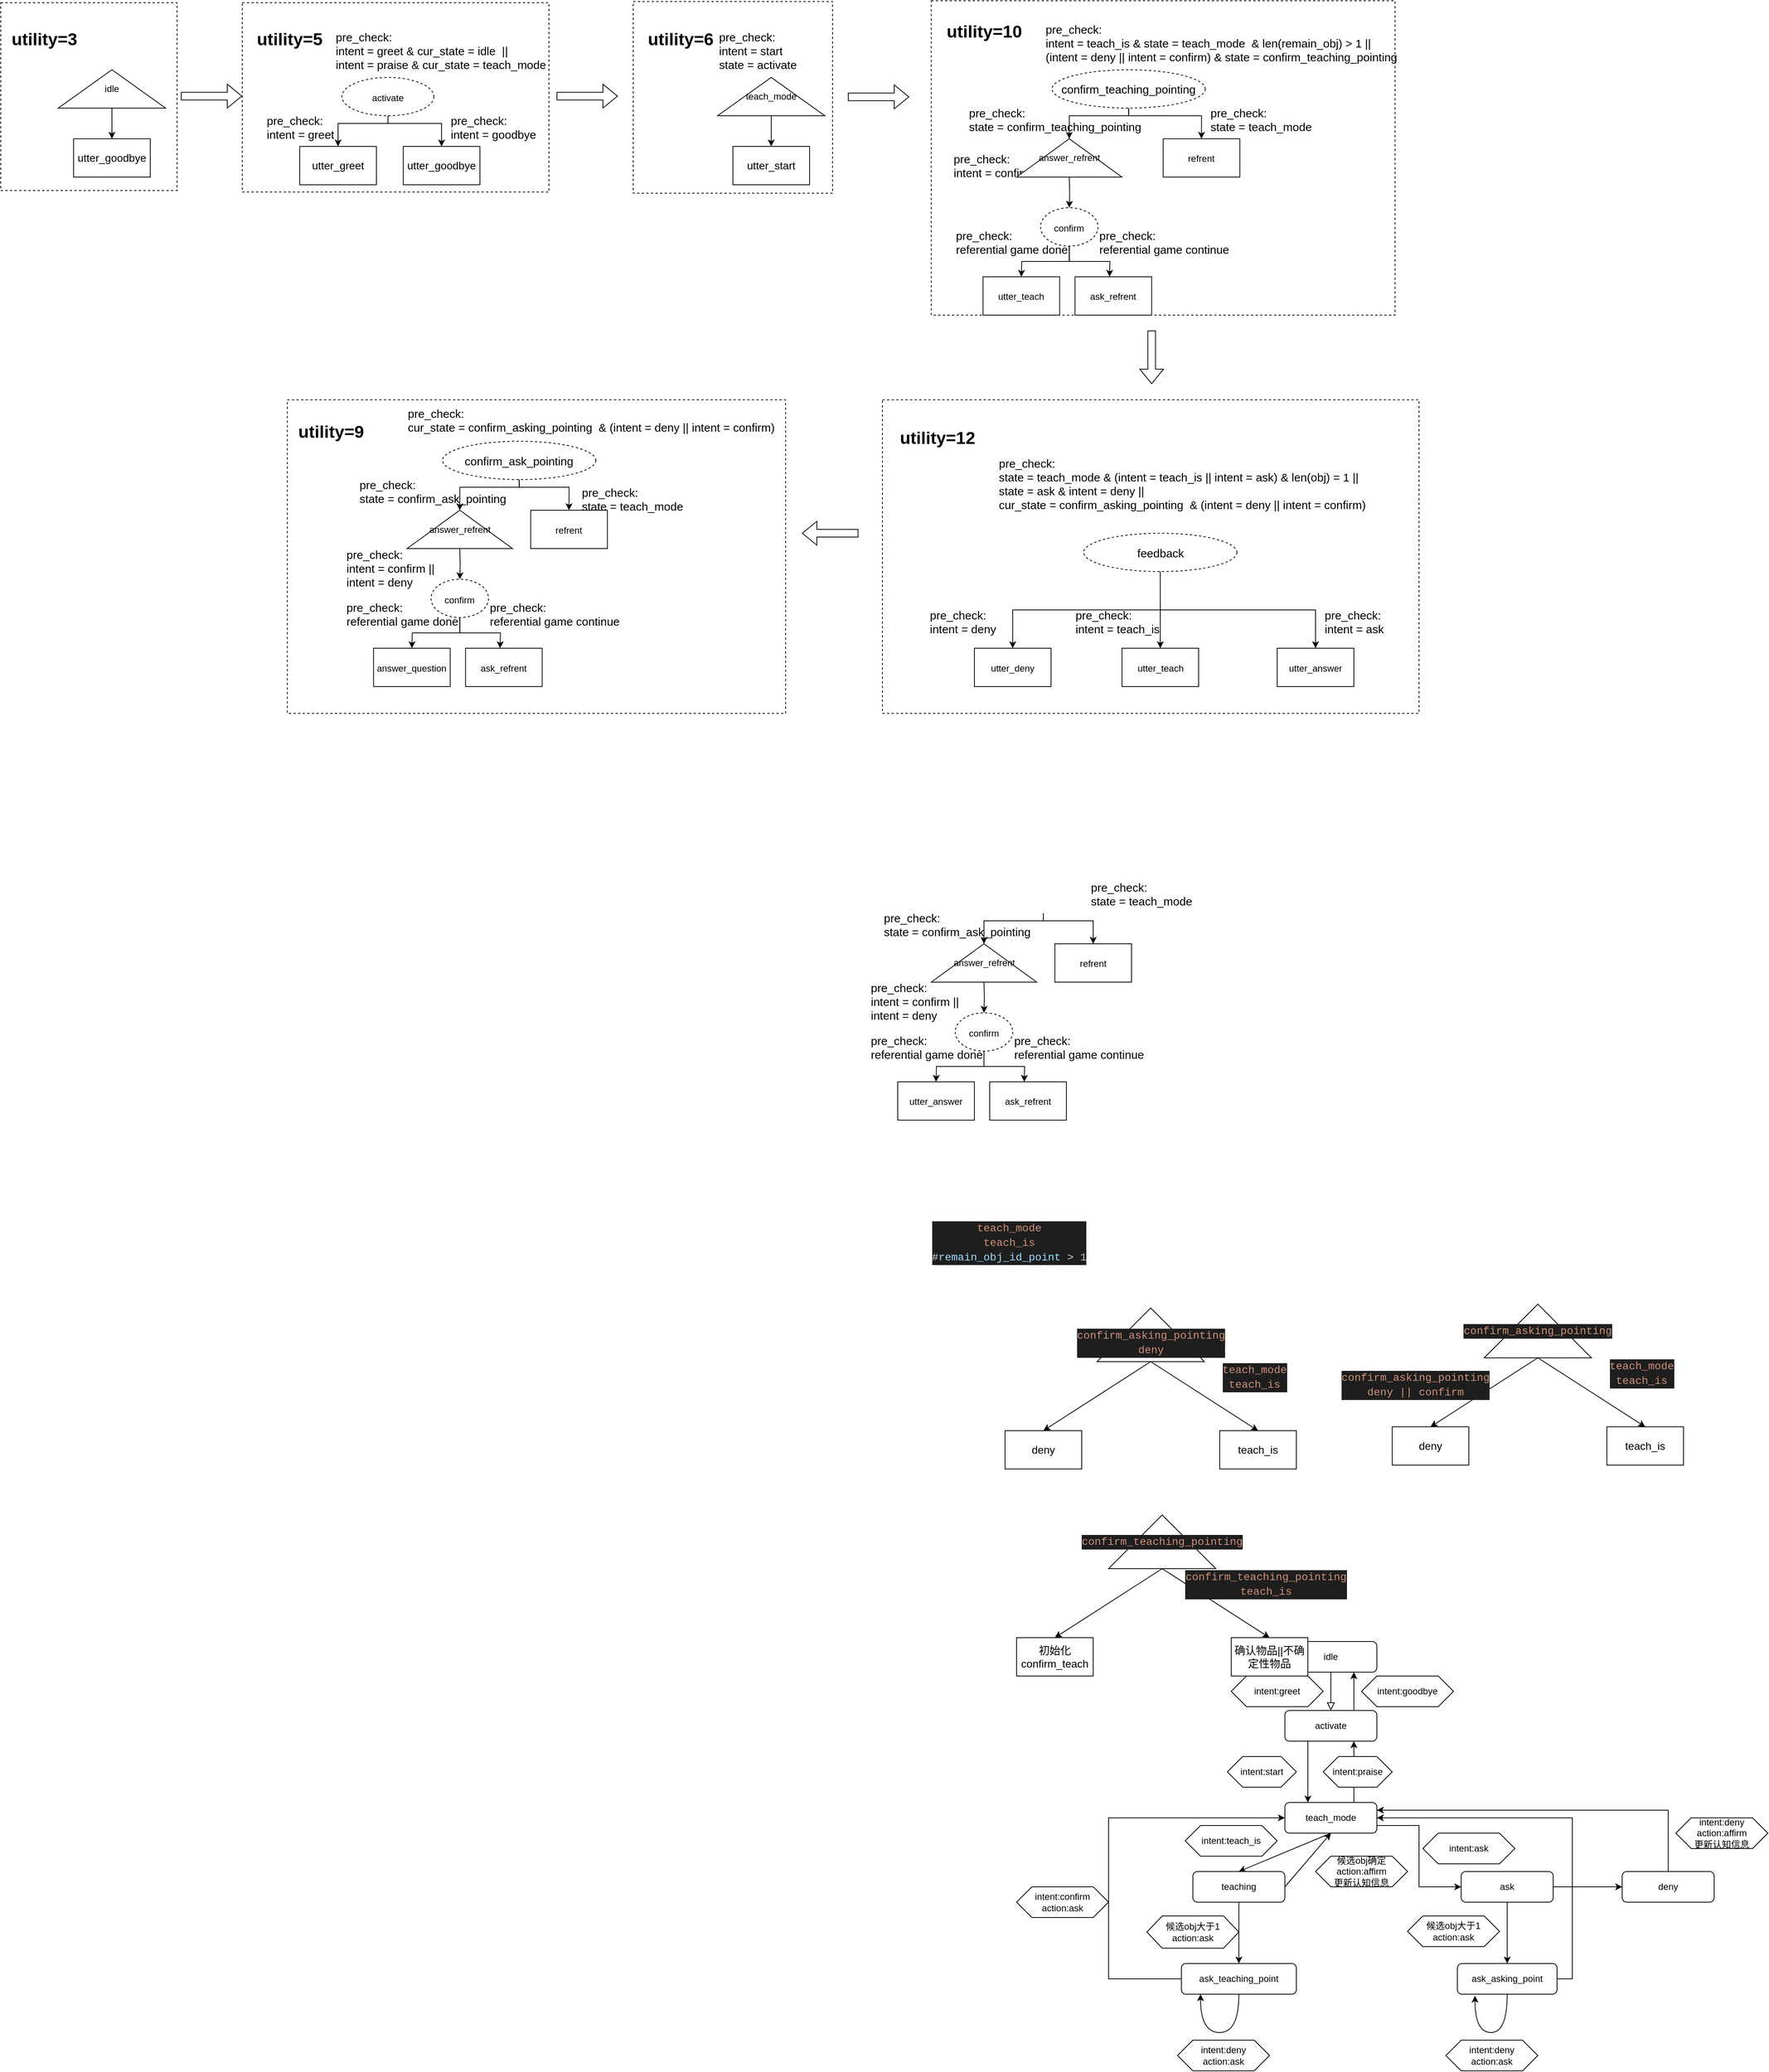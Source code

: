 <mxfile version="17.3.0" type="github">
  <diagram id="D6BylBkNNL8FtkSG672A" name="Page-1">
    <mxGraphModel dx="4485" dy="1192" grid="0" gridSize="10" guides="1" tooltips="1" connect="1" arrows="1" fold="1" page="1" pageScale="1" pageWidth="1169" pageHeight="1654" math="0" shadow="0">
      <root>
        <mxCell id="0" />
        <mxCell id="1" parent="0" />
        <mxCell id="hw_Zu4aNKHXRsitxXcyl-217" value="" style="rounded=0;whiteSpace=wrap;html=1;dashed=1;fontSize=15;fontColor=#000000;" vertex="1" parent="1">
          <mxGeometry x="-25" y="740.5" width="700" height="409" as="geometry" />
        </mxCell>
        <mxCell id="hw_Zu4aNKHXRsitxXcyl-215" value="" style="rounded=0;whiteSpace=wrap;html=1;dashed=1;fontSize=15;fontColor=#000000;" vertex="1" parent="1">
          <mxGeometry x="-801.25" y="740.5" width="650" height="409" as="geometry" />
        </mxCell>
        <mxCell id="hw_Zu4aNKHXRsitxXcyl-213" value="" style="rounded=0;whiteSpace=wrap;html=1;dashed=1;fontSize=15;fontColor=#000000;" vertex="1" parent="1">
          <mxGeometry x="-350" y="221" width="260" height="250" as="geometry" />
        </mxCell>
        <mxCell id="hw_Zu4aNKHXRsitxXcyl-211" value="" style="rounded=0;whiteSpace=wrap;html=1;dashed=1;fontSize=15;fontColor=#000000;" vertex="1" parent="1">
          <mxGeometry x="-860" y="222.5" width="400" height="247" as="geometry" />
        </mxCell>
        <mxCell id="hw_Zu4aNKHXRsitxXcyl-209" value="" style="rounded=0;whiteSpace=wrap;html=1;dashed=1;fontSize=15;fontColor=#000000;" vertex="1" parent="1">
          <mxGeometry x="-1175" y="222.5" width="230" height="245" as="geometry" />
        </mxCell>
        <mxCell id="hw_Zu4aNKHXRsitxXcyl-207" value="" style="rounded=0;whiteSpace=wrap;html=1;dashed=1;fontSize=15;fontColor=#000000;" vertex="1" parent="1">
          <mxGeometry x="38.75" y="220" width="605" height="410" as="geometry" />
        </mxCell>
        <mxCell id="P8GiVf-amTZCyg1b9BKk-1" value="" style="rounded=0;html=1;jettySize=auto;orthogonalLoop=1;fontSize=11;endArrow=block;endFill=0;endSize=8;strokeWidth=1;shadow=0;labelBackgroundColor=none;edgeStyle=orthogonalEdgeStyle;entryX=0.5;entryY=0;entryDx=0;entryDy=0;" parent="1" source="P8GiVf-amTZCyg1b9BKk-2" target="P8GiVf-amTZCyg1b9BKk-5" edge="1">
          <mxGeometry relative="1" as="geometry">
            <mxPoint x="560" y="2430" as="targetPoint" />
            <Array as="points">
              <mxPoint x="560" y="2430" />
              <mxPoint x="560" y="2430" />
            </Array>
          </mxGeometry>
        </mxCell>
        <mxCell id="P8GiVf-amTZCyg1b9BKk-2" value="idle" style="rounded=1;whiteSpace=wrap;html=1;fontSize=12;glass=0;strokeWidth=1;shadow=0;" parent="1" vertex="1">
          <mxGeometry x="500" y="2360" width="120" height="40" as="geometry" />
        </mxCell>
        <mxCell id="P8GiVf-amTZCyg1b9BKk-4" style="edgeStyle=orthogonalEdgeStyle;curved=1;rounded=0;orthogonalLoop=1;jettySize=auto;html=1;exitX=0.25;exitY=1;exitDx=0;exitDy=0;entryX=0.25;entryY=0;entryDx=0;entryDy=0;" parent="1" source="P8GiVf-amTZCyg1b9BKk-5" target="P8GiVf-amTZCyg1b9BKk-9" edge="1">
          <mxGeometry relative="1" as="geometry" />
        </mxCell>
        <mxCell id="hw_Zu4aNKHXRsitxXcyl-90" style="edgeStyle=orthogonalEdgeStyle;rounded=0;orthogonalLoop=1;jettySize=auto;html=1;exitX=0.75;exitY=0;exitDx=0;exitDy=0;entryX=0.75;entryY=1;entryDx=0;entryDy=0;" edge="1" parent="1" source="P8GiVf-amTZCyg1b9BKk-5" target="P8GiVf-amTZCyg1b9BKk-2">
          <mxGeometry relative="1" as="geometry" />
        </mxCell>
        <mxCell id="P8GiVf-amTZCyg1b9BKk-5" value="activate" style="rounded=1;whiteSpace=wrap;html=1;fontSize=12;glass=0;strokeWidth=1;shadow=0;" parent="1" vertex="1">
          <mxGeometry x="500" y="2450" width="120" height="40" as="geometry" />
        </mxCell>
        <mxCell id="P8GiVf-amTZCyg1b9BKk-6" style="edgeStyle=none;rounded=0;orthogonalLoop=1;jettySize=auto;html=1;exitX=0.5;exitY=1;exitDx=0;exitDy=0;entryX=0.5;entryY=0;entryDx=0;entryDy=0;" parent="1" source="P8GiVf-amTZCyg1b9BKk-9" target="P8GiVf-amTZCyg1b9BKk-18" edge="1">
          <mxGeometry relative="1" as="geometry" />
        </mxCell>
        <mxCell id="P8GiVf-amTZCyg1b9BKk-7" style="edgeStyle=orthogonalEdgeStyle;rounded=0;orthogonalLoop=1;jettySize=auto;html=1;exitX=1;exitY=0.5;exitDx=0;exitDy=0;entryX=0;entryY=0.5;entryDx=0;entryDy=0;" parent="1" source="P8GiVf-amTZCyg1b9BKk-9" target="P8GiVf-amTZCyg1b9BKk-21" edge="1">
          <mxGeometry relative="1" as="geometry">
            <Array as="points">
              <mxPoint x="620" y="2600" />
              <mxPoint x="675" y="2600" />
              <mxPoint x="675" y="2680" />
            </Array>
          </mxGeometry>
        </mxCell>
        <mxCell id="P8GiVf-amTZCyg1b9BKk-8" style="edgeStyle=orthogonalEdgeStyle;curved=1;rounded=0;orthogonalLoop=1;jettySize=auto;html=1;exitX=0.75;exitY=0;exitDx=0;exitDy=0;entryX=0.75;entryY=1;entryDx=0;entryDy=0;" parent="1" source="P8GiVf-amTZCyg1b9BKk-9" target="P8GiVf-amTZCyg1b9BKk-5" edge="1">
          <mxGeometry relative="1" as="geometry" />
        </mxCell>
        <mxCell id="P8GiVf-amTZCyg1b9BKk-9" value="teach_mode" style="rounded=1;whiteSpace=wrap;html=1;fontSize=12;glass=0;strokeWidth=1;shadow=0;" parent="1" vertex="1">
          <mxGeometry x="500" y="2570" width="120" height="40" as="geometry" />
        </mxCell>
        <mxCell id="P8GiVf-amTZCyg1b9BKk-10" value="&lt;span&gt;intent:greet&lt;/span&gt;" style="shape=hexagon;perimeter=hexagonPerimeter2;whiteSpace=wrap;html=1;fixedSize=1;" parent="1" vertex="1">
          <mxGeometry x="430" y="2405" width="120" height="40" as="geometry" />
        </mxCell>
        <mxCell id="P8GiVf-amTZCyg1b9BKk-14" value="&lt;span&gt;intent:start&lt;/span&gt;" style="shape=hexagon;perimeter=hexagonPerimeter2;whiteSpace=wrap;html=1;fixedSize=1;" parent="1" vertex="1">
          <mxGeometry x="425" y="2510" width="90" height="40" as="geometry" />
        </mxCell>
        <mxCell id="P8GiVf-amTZCyg1b9BKk-16" style="edgeStyle=none;rounded=0;orthogonalLoop=1;jettySize=auto;html=1;exitX=1;exitY=0.5;exitDx=0;exitDy=0;" parent="1" source="P8GiVf-amTZCyg1b9BKk-18" edge="1">
          <mxGeometry relative="1" as="geometry">
            <mxPoint x="560" y="2610" as="targetPoint" />
          </mxGeometry>
        </mxCell>
        <mxCell id="P8GiVf-amTZCyg1b9BKk-17" style="edgeStyle=none;rounded=0;orthogonalLoop=1;jettySize=auto;html=1;exitX=0.5;exitY=1;exitDx=0;exitDy=0;entryX=0.5;entryY=0;entryDx=0;entryDy=0;" parent="1" source="P8GiVf-amTZCyg1b9BKk-18" target="P8GiVf-amTZCyg1b9BKk-25" edge="1">
          <mxGeometry relative="1" as="geometry" />
        </mxCell>
        <mxCell id="P8GiVf-amTZCyg1b9BKk-18" value="teaching" style="rounded=1;whiteSpace=wrap;html=1;fontSize=12;glass=0;strokeWidth=1;shadow=0;" parent="1" vertex="1">
          <mxGeometry x="380" y="2660" width="120" height="40" as="geometry" />
        </mxCell>
        <mxCell id="P8GiVf-amTZCyg1b9BKk-19" style="edgeStyle=orthogonalEdgeStyle;rounded=0;orthogonalLoop=1;jettySize=auto;html=1;exitX=0.5;exitY=1;exitDx=0;exitDy=0;entryX=0.5;entryY=0;entryDx=0;entryDy=0;" parent="1" source="P8GiVf-amTZCyg1b9BKk-21" target="P8GiVf-amTZCyg1b9BKk-32" edge="1">
          <mxGeometry relative="1" as="geometry" />
        </mxCell>
        <mxCell id="P8GiVf-amTZCyg1b9BKk-20" style="edgeStyle=orthogonalEdgeStyle;curved=1;rounded=0;orthogonalLoop=1;jettySize=auto;html=1;exitX=1;exitY=0.5;exitDx=0;exitDy=0;entryX=0;entryY=0.5;entryDx=0;entryDy=0;" parent="1" source="P8GiVf-amTZCyg1b9BKk-21" target="P8GiVf-amTZCyg1b9BKk-35" edge="1">
          <mxGeometry relative="1" as="geometry" />
        </mxCell>
        <mxCell id="P8GiVf-amTZCyg1b9BKk-21" value="ask" style="rounded=1;whiteSpace=wrap;html=1;fontSize=12;glass=0;strokeWidth=1;shadow=0;" parent="1" vertex="1">
          <mxGeometry x="730" y="2660" width="120" height="40" as="geometry" />
        </mxCell>
        <mxCell id="P8GiVf-amTZCyg1b9BKk-22" value="&lt;span&gt;intent:teach_is&lt;/span&gt;" style="shape=hexagon;perimeter=hexagonPerimeter2;whiteSpace=wrap;html=1;fixedSize=1;" parent="1" vertex="1">
          <mxGeometry x="370" y="2600" width="120" height="40" as="geometry" />
        </mxCell>
        <mxCell id="P8GiVf-amTZCyg1b9BKk-23" style="edgeStyle=orthogonalEdgeStyle;rounded=0;orthogonalLoop=1;jettySize=auto;html=1;exitX=0;exitY=0.5;exitDx=0;exitDy=0;entryX=0;entryY=0.5;entryDx=0;entryDy=0;" parent="1" source="P8GiVf-amTZCyg1b9BKk-25" target="P8GiVf-amTZCyg1b9BKk-9" edge="1">
          <mxGeometry relative="1" as="geometry">
            <Array as="points">
              <mxPoint x="270" y="2800" />
              <mxPoint x="270" y="2590" />
            </Array>
          </mxGeometry>
        </mxCell>
        <mxCell id="P8GiVf-amTZCyg1b9BKk-24" style="edgeStyle=orthogonalEdgeStyle;rounded=0;orthogonalLoop=1;jettySize=auto;html=1;exitX=0.5;exitY=1;exitDx=0;exitDy=0;curved=1;" parent="1" source="P8GiVf-amTZCyg1b9BKk-25" target="P8GiVf-amTZCyg1b9BKk-25" edge="1">
          <mxGeometry relative="1" as="geometry">
            <mxPoint x="410" y="2830" as="targetPoint" />
            <Array as="points">
              <mxPoint x="440" y="2870" />
              <mxPoint x="390" y="2870" />
            </Array>
          </mxGeometry>
        </mxCell>
        <mxCell id="P8GiVf-amTZCyg1b9BKk-25" value="ask_teaching_point" style="rounded=1;whiteSpace=wrap;html=1;fontSize=12;glass=0;strokeWidth=1;shadow=0;" parent="1" vertex="1">
          <mxGeometry x="365" y="2780" width="150" height="40" as="geometry" />
        </mxCell>
        <mxCell id="P8GiVf-amTZCyg1b9BKk-26" value="&lt;span&gt;候选obj确定&lt;br&gt;action:affirm&lt;br&gt;更新认知信息&lt;br&gt;&lt;/span&gt;" style="shape=hexagon;perimeter=hexagonPerimeter2;whiteSpace=wrap;html=1;fixedSize=1;" parent="1" vertex="1">
          <mxGeometry x="540" y="2640" width="120" height="40" as="geometry" />
        </mxCell>
        <mxCell id="P8GiVf-amTZCyg1b9BKk-27" value="&lt;span&gt;候选obj大于1&lt;br&gt;action:&lt;/span&gt;ask&lt;span&gt;&lt;br&gt;&lt;/span&gt;" style="shape=hexagon;perimeter=hexagonPerimeter2;whiteSpace=wrap;html=1;fixedSize=1;" parent="1" vertex="1">
          <mxGeometry x="320" y="2718" width="120" height="42" as="geometry" />
        </mxCell>
        <mxCell id="P8GiVf-amTZCyg1b9BKk-28" value="&lt;span&gt;intent:confirm&lt;br&gt;action:ask&lt;br&gt;&lt;/span&gt;" style="shape=hexagon;perimeter=hexagonPerimeter2;whiteSpace=wrap;html=1;fixedSize=1;" parent="1" vertex="1">
          <mxGeometry x="150" y="2680" width="120" height="40" as="geometry" />
        </mxCell>
        <mxCell id="P8GiVf-amTZCyg1b9BKk-29" value="&lt;span&gt;intent:deny&lt;br&gt;action:ask&lt;br&gt;&lt;/span&gt;" style="shape=hexagon;perimeter=hexagonPerimeter2;whiteSpace=wrap;html=1;fixedSize=1;" parent="1" vertex="1">
          <mxGeometry x="360" y="2880" width="120" height="40" as="geometry" />
        </mxCell>
        <mxCell id="P8GiVf-amTZCyg1b9BKk-30" value="&lt;span&gt;intent:ask&lt;br&gt;&lt;/span&gt;" style="shape=hexagon;perimeter=hexagonPerimeter2;whiteSpace=wrap;html=1;fixedSize=1;" parent="1" vertex="1">
          <mxGeometry x="680" y="2610" width="120" height="40" as="geometry" />
        </mxCell>
        <mxCell id="P8GiVf-amTZCyg1b9BKk-31" style="edgeStyle=orthogonalEdgeStyle;rounded=0;orthogonalLoop=1;jettySize=auto;html=1;exitX=1;exitY=0.5;exitDx=0;exitDy=0;entryX=1;entryY=0.5;entryDx=0;entryDy=0;" parent="1" source="P8GiVf-amTZCyg1b9BKk-32" target="P8GiVf-amTZCyg1b9BKk-9" edge="1">
          <mxGeometry relative="1" as="geometry" />
        </mxCell>
        <mxCell id="P8GiVf-amTZCyg1b9BKk-32" value="ask_asking_point" style="rounded=1;whiteSpace=wrap;html=1;fontSize=12;glass=0;strokeWidth=1;shadow=0;" parent="1" vertex="1">
          <mxGeometry x="725" y="2780" width="130" height="40" as="geometry" />
        </mxCell>
        <mxCell id="P8GiVf-amTZCyg1b9BKk-33" value="&lt;span&gt;候选obj大于1&lt;br&gt;action:ask&lt;br&gt;&lt;/span&gt;" style="shape=hexagon;perimeter=hexagonPerimeter2;whiteSpace=wrap;html=1;fixedSize=1;" parent="1" vertex="1">
          <mxGeometry x="660" y="2718" width="120" height="40" as="geometry" />
        </mxCell>
        <mxCell id="P8GiVf-amTZCyg1b9BKk-34" style="edgeStyle=orthogonalEdgeStyle;rounded=0;orthogonalLoop=1;jettySize=auto;html=1;exitX=0.5;exitY=0;exitDx=0;exitDy=0;entryX=1;entryY=0.25;entryDx=0;entryDy=0;" parent="1" source="P8GiVf-amTZCyg1b9BKk-35" target="P8GiVf-amTZCyg1b9BKk-9" edge="1">
          <mxGeometry relative="1" as="geometry">
            <Array as="points">
              <mxPoint x="1000" y="2580" />
            </Array>
          </mxGeometry>
        </mxCell>
        <mxCell id="P8GiVf-amTZCyg1b9BKk-35" value="deny" style="rounded=1;whiteSpace=wrap;html=1;fontSize=12;glass=0;strokeWidth=1;shadow=0;" parent="1" vertex="1">
          <mxGeometry x="940" y="2660" width="120" height="40" as="geometry" />
        </mxCell>
        <mxCell id="P8GiVf-amTZCyg1b9BKk-36" style="edgeStyle=orthogonalEdgeStyle;curved=1;rounded=0;orthogonalLoop=1;jettySize=auto;html=1;exitX=0.5;exitY=1;exitDx=0;exitDy=0;entryX=0.177;entryY=1.05;entryDx=0;entryDy=0;entryPerimeter=0;" parent="1" source="P8GiVf-amTZCyg1b9BKk-32" target="P8GiVf-amTZCyg1b9BKk-32" edge="1">
          <mxGeometry relative="1" as="geometry">
            <Array as="points">
              <mxPoint x="790" y="2870" />
              <mxPoint x="748" y="2870" />
            </Array>
          </mxGeometry>
        </mxCell>
        <mxCell id="P8GiVf-amTZCyg1b9BKk-37" value="&lt;span&gt;intent:deny&lt;br&gt;action:ask&lt;br&gt;&lt;/span&gt;" style="shape=hexagon;perimeter=hexagonPerimeter2;whiteSpace=wrap;html=1;fixedSize=1;" parent="1" vertex="1">
          <mxGeometry x="710" y="2880" width="120" height="40" as="geometry" />
        </mxCell>
        <mxCell id="P8GiVf-amTZCyg1b9BKk-38" value="&lt;span&gt;intent:praise&lt;/span&gt;" style="shape=hexagon;perimeter=hexagonPerimeter2;whiteSpace=wrap;html=1;fixedSize=1;" parent="1" vertex="1">
          <mxGeometry x="550" y="2510" width="90" height="40" as="geometry" />
        </mxCell>
        <mxCell id="P8GiVf-amTZCyg1b9BKk-39" value="&lt;span&gt;intent:deny&lt;br&gt;action:affirm&lt;br&gt;更新认知信息&lt;br&gt;&lt;/span&gt;" style="shape=hexagon;perimeter=hexagonPerimeter2;whiteSpace=wrap;html=1;fixedSize=1;" parent="1" vertex="1">
          <mxGeometry x="1010" y="2590" width="120" height="40" as="geometry" />
        </mxCell>
        <mxCell id="P8GiVf-amTZCyg1b9BKk-40" value="&lt;font style=&quot;font-size: 14px&quot;&gt;feedback&lt;/font&gt;" style="triangle;whiteSpace=wrap;html=1;direction=north;" parent="1" vertex="1">
          <mxGeometry x="255" y="1925" width="140" height="70" as="geometry" />
        </mxCell>
        <mxCell id="P8GiVf-amTZCyg1b9BKk-41" value="" style="endArrow=classic;html=1;rounded=0;fontSize=14;exitX=0;exitY=0.5;exitDx=0;exitDy=0;entryX=0.5;entryY=0;entryDx=0;entryDy=0;" parent="1" source="P8GiVf-amTZCyg1b9BKk-40" target="P8GiVf-amTZCyg1b9BKk-43" edge="1">
          <mxGeometry width="50" height="50" relative="1" as="geometry">
            <mxPoint x="745" y="2085" as="sourcePoint" />
            <mxPoint x="265" y="2055" as="targetPoint" />
          </mxGeometry>
        </mxCell>
        <mxCell id="P8GiVf-amTZCyg1b9BKk-42" value="" style="endArrow=classic;html=1;rounded=0;fontSize=14;exitX=0;exitY=0.5;exitDx=0;exitDy=0;entryX=0.5;entryY=0;entryDx=0;entryDy=0;" parent="1" source="P8GiVf-amTZCyg1b9BKk-40" target="P8GiVf-amTZCyg1b9BKk-44" edge="1">
          <mxGeometry width="50" height="50" relative="1" as="geometry">
            <mxPoint x="335" y="2005" as="sourcePoint" />
            <mxPoint x="375" y="2055" as="targetPoint" />
          </mxGeometry>
        </mxCell>
        <mxCell id="P8GiVf-amTZCyg1b9BKk-43" value="deny" style="rounded=0;whiteSpace=wrap;html=1;fontSize=14;" parent="1" vertex="1">
          <mxGeometry x="135" y="2085" width="100" height="50" as="geometry" />
        </mxCell>
        <mxCell id="P8GiVf-amTZCyg1b9BKk-44" value="teach_is" style="rounded=0;whiteSpace=wrap;html=1;fontSize=14;" parent="1" vertex="1">
          <mxGeometry x="415" y="2085" width="100" height="50" as="geometry" />
        </mxCell>
        <mxCell id="P8GiVf-amTZCyg1b9BKk-45" value="&lt;div style=&quot;color: rgb(212 , 212 , 212) ; background-color: rgb(30 , 30 , 30) ; font-family: &amp;#34;consolas&amp;#34; , &amp;#34;courier new&amp;#34; , monospace ; line-height: 19px&quot;&gt;&lt;span style=&quot;color: #ce9178&quot;&gt;confirm_asking_pointing&lt;/span&gt;&lt;/div&gt;&lt;div style=&quot;color: rgb(212 , 212 , 212) ; background-color: rgb(30 , 30 , 30) ; font-family: &amp;#34;consolas&amp;#34; , &amp;#34;courier new&amp;#34; , monospace ; line-height: 19px&quot;&gt;&lt;span style=&quot;color: #ce9178&quot;&gt;deny&lt;/span&gt;&lt;/div&gt;" style="text;html=1;align=center;verticalAlign=middle;resizable=0;points=[];autosize=1;strokeColor=none;fillColor=none;fontSize=14;" parent="1" vertex="1">
          <mxGeometry x="230" y="1950" width="190" height="40" as="geometry" />
        </mxCell>
        <mxCell id="P8GiVf-amTZCyg1b9BKk-46" value="&lt;div style=&quot;color: rgb(212 , 212 , 212) ; background-color: rgb(30 , 30 , 30) ; font-family: &amp;#34;consolas&amp;#34; , &amp;#34;courier new&amp;#34; , monospace ; line-height: 19px&quot;&gt;&lt;span style=&quot;color: #ce9178&quot;&gt;teach_mode&lt;/span&gt;&lt;/div&gt;&lt;div style=&quot;color: rgb(212 , 212 , 212) ; background-color: rgb(30 , 30 , 30) ; font-family: &amp;#34;consolas&amp;#34; , &amp;#34;courier new&amp;#34; , monospace ; line-height: 19px&quot;&gt;&lt;span style=&quot;color: #ce9178&quot;&gt;teach_is&lt;/span&gt;&lt;/div&gt;" style="text;html=1;align=center;verticalAlign=middle;resizable=0;points=[];autosize=1;strokeColor=none;fillColor=none;fontSize=14;" parent="1" vertex="1">
          <mxGeometry x="415" y="1995" width="90" height="40" as="geometry" />
        </mxCell>
        <mxCell id="P8GiVf-amTZCyg1b9BKk-47" value="&lt;div style=&quot;color: rgb(212 , 212 , 212) ; background-color: rgb(30 , 30 , 30) ; font-family: &amp;#34;consolas&amp;#34; , &amp;#34;courier new&amp;#34; , monospace ; font-size: 14px ; line-height: 19px&quot;&gt;&lt;span style=&quot;color: #ce9178&quot;&gt;confirm_asking_pointing&lt;/span&gt;&lt;/div&gt;" style="triangle;whiteSpace=wrap;html=1;direction=north;" parent="1" vertex="1">
          <mxGeometry x="760" y="1920" width="140" height="70" as="geometry" />
        </mxCell>
        <mxCell id="P8GiVf-amTZCyg1b9BKk-48" value="" style="endArrow=classic;html=1;rounded=0;fontSize=14;exitX=0;exitY=0.5;exitDx=0;exitDy=0;entryX=0.5;entryY=0;entryDx=0;entryDy=0;" parent="1" source="P8GiVf-amTZCyg1b9BKk-47" target="P8GiVf-amTZCyg1b9BKk-50" edge="1">
          <mxGeometry width="50" height="50" relative="1" as="geometry">
            <mxPoint x="1250" y="2080" as="sourcePoint" />
            <mxPoint x="770" y="2050" as="targetPoint" />
          </mxGeometry>
        </mxCell>
        <mxCell id="P8GiVf-amTZCyg1b9BKk-49" value="" style="endArrow=classic;html=1;rounded=0;fontSize=14;exitX=0;exitY=0.5;exitDx=0;exitDy=0;entryX=0.5;entryY=0;entryDx=0;entryDy=0;" parent="1" source="P8GiVf-amTZCyg1b9BKk-47" target="P8GiVf-amTZCyg1b9BKk-51" edge="1">
          <mxGeometry width="50" height="50" relative="1" as="geometry">
            <mxPoint x="840" y="2000" as="sourcePoint" />
            <mxPoint x="880" y="2050" as="targetPoint" />
          </mxGeometry>
        </mxCell>
        <mxCell id="P8GiVf-amTZCyg1b9BKk-50" value="deny" style="rounded=0;whiteSpace=wrap;html=1;fontSize=14;" parent="1" vertex="1">
          <mxGeometry x="640" y="2080" width="100" height="50" as="geometry" />
        </mxCell>
        <mxCell id="P8GiVf-amTZCyg1b9BKk-51" value="teach_is" style="rounded=0;whiteSpace=wrap;html=1;fontSize=14;" parent="1" vertex="1">
          <mxGeometry x="920" y="2080" width="100" height="50" as="geometry" />
        </mxCell>
        <mxCell id="P8GiVf-amTZCyg1b9BKk-52" value="&lt;div style=&quot;color: rgb(212 , 212 , 212) ; background-color: rgb(30 , 30 , 30) ; font-family: &amp;#34;consolas&amp;#34; , &amp;#34;courier new&amp;#34; , monospace ; line-height: 19px&quot;&gt;&lt;span style=&quot;color: #ce9178&quot;&gt;teach_mode&lt;/span&gt;&lt;/div&gt;&lt;div style=&quot;color: rgb(212 , 212 , 212) ; background-color: rgb(30 , 30 , 30) ; font-family: &amp;#34;consolas&amp;#34; , &amp;#34;courier new&amp;#34; , monospace ; line-height: 19px&quot;&gt;&lt;span style=&quot;color: #ce9178&quot;&gt;teach_is&lt;/span&gt;&lt;/div&gt;" style="text;html=1;align=center;verticalAlign=middle;resizable=0;points=[];autosize=1;strokeColor=none;fillColor=none;fontSize=14;" parent="1" vertex="1">
          <mxGeometry x="920" y="1990" width="90" height="40" as="geometry" />
        </mxCell>
        <mxCell id="P8GiVf-amTZCyg1b9BKk-53" value="&lt;div style=&quot;color: rgb(212 , 212 , 212) ; background-color: rgb(30 , 30 , 30) ; font-family: &amp;#34;consolas&amp;#34; , &amp;#34;courier new&amp;#34; , monospace ; line-height: 19px&quot;&gt;&lt;span style=&quot;color: #ce9178&quot;&gt;confirm_asking_pointing&lt;/span&gt;&lt;/div&gt;&lt;div style=&quot;color: rgb(212 , 212 , 212) ; background-color: rgb(30 , 30 , 30) ; font-family: &amp;#34;consolas&amp;#34; , &amp;#34;courier new&amp;#34; , monospace ; line-height: 19px&quot;&gt;&lt;span style=&quot;color: #ce9178&quot;&gt;deny || confirm&lt;br&gt;&lt;/span&gt;&lt;/div&gt;" style="text;html=1;align=center;verticalAlign=middle;resizable=0;points=[];autosize=1;strokeColor=none;fillColor=none;fontSize=14;" parent="1" vertex="1">
          <mxGeometry x="575" y="2005" width="190" height="40" as="geometry" />
        </mxCell>
        <mxCell id="P8GiVf-amTZCyg1b9BKk-54" value="&lt;div style=&quot;color: rgb(212 , 212 , 212) ; background-color: rgb(30 , 30 , 30) ; font-family: &amp;#34;consolas&amp;#34; , &amp;#34;courier new&amp;#34; , monospace ; font-size: 14px ; line-height: 19px&quot;&gt;&lt;div style=&quot;font-family: &amp;#34;consolas&amp;#34; , &amp;#34;courier new&amp;#34; , monospace ; line-height: 19px&quot;&gt;&lt;span style=&quot;color: #ce9178&quot;&gt;confirm_teaching_pointing&lt;/span&gt;&lt;/div&gt;&lt;/div&gt;" style="triangle;whiteSpace=wrap;html=1;direction=north;" parent="1" vertex="1">
          <mxGeometry x="270" y="2195" width="140" height="70" as="geometry" />
        </mxCell>
        <mxCell id="P8GiVf-amTZCyg1b9BKk-55" value="" style="endArrow=classic;html=1;rounded=0;fontSize=14;exitX=0;exitY=0.5;exitDx=0;exitDy=0;entryX=0.5;entryY=0;entryDx=0;entryDy=0;" parent="1" source="P8GiVf-amTZCyg1b9BKk-54" target="P8GiVf-amTZCyg1b9BKk-57" edge="1">
          <mxGeometry width="50" height="50" relative="1" as="geometry">
            <mxPoint x="760" y="2355" as="sourcePoint" />
            <mxPoint x="280" y="2325" as="targetPoint" />
          </mxGeometry>
        </mxCell>
        <mxCell id="P8GiVf-amTZCyg1b9BKk-56" value="" style="endArrow=classic;html=1;rounded=0;fontSize=14;exitX=0;exitY=0.5;exitDx=0;exitDy=0;entryX=0.5;entryY=0;entryDx=0;entryDy=0;" parent="1" source="P8GiVf-amTZCyg1b9BKk-54" target="P8GiVf-amTZCyg1b9BKk-58" edge="1">
          <mxGeometry width="50" height="50" relative="1" as="geometry">
            <mxPoint x="350" y="2275" as="sourcePoint" />
            <mxPoint x="390" y="2325" as="targetPoint" />
          </mxGeometry>
        </mxCell>
        <mxCell id="P8GiVf-amTZCyg1b9BKk-57" value="初始化confirm_teach" style="rounded=0;whiteSpace=wrap;html=1;fontSize=14;" parent="1" vertex="1">
          <mxGeometry x="150" y="2355" width="100" height="50" as="geometry" />
        </mxCell>
        <mxCell id="P8GiVf-amTZCyg1b9BKk-58" value="确认物品||不确定性物品" style="rounded=0;whiteSpace=wrap;html=1;fontSize=14;" parent="1" vertex="1">
          <mxGeometry x="430" y="2355" width="100" height="50" as="geometry" />
        </mxCell>
        <mxCell id="P8GiVf-amTZCyg1b9BKk-59" value="&lt;div style=&quot;color: rgb(212 , 212 , 212) ; background-color: rgb(30 , 30 , 30) ; font-family: &amp;#34;consolas&amp;#34; , &amp;#34;courier new&amp;#34; , monospace ; line-height: 19px&quot;&gt;&lt;span style=&quot;color: rgb(206 , 145 , 120)&quot;&gt;confirm_teaching_pointing&lt;/span&gt;&lt;br&gt;&lt;/div&gt;&lt;div style=&quot;color: rgb(212 , 212 , 212) ; background-color: rgb(30 , 30 , 30) ; font-family: &amp;#34;consolas&amp;#34; , &amp;#34;courier new&amp;#34; , monospace ; line-height: 19px&quot;&gt;&lt;span style=&quot;color: #ce9178&quot;&gt;teach_is&lt;/span&gt;&lt;/div&gt;" style="text;html=1;align=center;verticalAlign=middle;resizable=0;points=[];autosize=1;strokeColor=none;fillColor=none;fontSize=14;" parent="1" vertex="1">
          <mxGeometry x="370" y="2265" width="210" height="40" as="geometry" />
        </mxCell>
        <mxCell id="P8GiVf-amTZCyg1b9BKk-60" value="&lt;div style=&quot;color: rgb(212 , 212 , 212) ; background-color: rgb(30 , 30 , 30) ; font-family: &amp;#34;consolas&amp;#34; , &amp;#34;courier new&amp;#34; , monospace ; line-height: 19px&quot;&gt;&lt;div style=&quot;font-family: &amp;#34;consolas&amp;#34; , &amp;#34;courier new&amp;#34; , monospace ; line-height: 19px&quot;&gt;&lt;span style=&quot;color: #ce9178&quot;&gt;teach_mode&lt;/span&gt;&lt;/div&gt;&lt;/div&gt;&lt;div style=&quot;color: rgb(212 , 212 , 212) ; background-color: rgb(30 , 30 , 30) ; font-family: &amp;#34;consolas&amp;#34; , &amp;#34;courier new&amp;#34; , monospace ; line-height: 19px&quot;&gt;&lt;div style=&quot;font-family: &amp;#34;consolas&amp;#34; , &amp;#34;courier new&amp;#34; , monospace ; line-height: 19px&quot;&gt;&lt;span style=&quot;color: #ce9178&quot;&gt;teach_is&lt;/span&gt;&lt;/div&gt;&lt;div style=&quot;font-family: &amp;#34;consolas&amp;#34; , &amp;#34;courier new&amp;#34; , monospace ; line-height: 19px&quot;&gt;&lt;div style=&quot;line-height: 19px&quot;&gt;#&lt;span style=&quot;color: #9cdcfe&quot;&gt;remain_obj_id_point&lt;/span&gt; &amp;gt; &lt;span style=&quot;color: #b5cea8&quot;&gt;1&lt;/span&gt;&lt;/div&gt;&lt;/div&gt;&lt;/div&gt;" style="text;html=1;align=center;verticalAlign=middle;resizable=0;points=[];autosize=1;strokeColor=none;fillColor=none;fontSize=14;" parent="1" vertex="1">
          <mxGeometry x="40" y="1810" width="200" height="60" as="geometry" />
        </mxCell>
        <mxCell id="hw_Zu4aNKHXRsitxXcyl-91" value="&lt;span&gt;intent:goodbye&lt;/span&gt;" style="shape=hexagon;perimeter=hexagonPerimeter2;whiteSpace=wrap;html=1;fixedSize=1;" vertex="1" parent="1">
          <mxGeometry x="600" y="2405" width="120" height="40" as="geometry" />
        </mxCell>
        <mxCell id="hw_Zu4aNKHXRsitxXcyl-95" style="edgeStyle=orthogonalEdgeStyle;rounded=0;orthogonalLoop=1;jettySize=auto;html=1;exitX=0;exitY=0.5;exitDx=0;exitDy=0;entryX=0.5;entryY=0;entryDx=0;entryDy=0;" edge="1" parent="1" source="hw_Zu4aNKHXRsitxXcyl-92" target="hw_Zu4aNKHXRsitxXcyl-94">
          <mxGeometry relative="1" as="geometry" />
        </mxCell>
        <mxCell id="hw_Zu4aNKHXRsitxXcyl-92" value="idle" style="triangle;whiteSpace=wrap;html=1;direction=north;" vertex="1" parent="1">
          <mxGeometry x="-1100" y="310" width="140" height="50" as="geometry" />
        </mxCell>
        <mxCell id="hw_Zu4aNKHXRsitxXcyl-93" value="&lt;font style=&quot;font-size: 15px&quot;&gt;pre_check:&lt;br&gt;intent = start&lt;br&gt;state = activate&lt;/font&gt;" style="text;html=1;align=left;verticalAlign=middle;resizable=0;points=[];autosize=1;strokeColor=none;fillColor=none;" vertex="1" parent="1">
          <mxGeometry x="-240" y="260" width="120" height="50" as="geometry" />
        </mxCell>
        <mxCell id="hw_Zu4aNKHXRsitxXcyl-94" value="utter_goodbye" style="rounded=0;whiteSpace=wrap;html=1;fontSize=14;" vertex="1" parent="1">
          <mxGeometry x="-1080" y="400" width="100" height="50" as="geometry" />
        </mxCell>
        <mxCell id="hw_Zu4aNKHXRsitxXcyl-96" style="edgeStyle=orthogonalEdgeStyle;rounded=0;orthogonalLoop=1;jettySize=auto;html=1;exitX=0;exitY=0.5;exitDx=0;exitDy=0;entryX=0.5;entryY=0;entryDx=0;entryDy=0;" edge="1" parent="1" target="hw_Zu4aNKHXRsitxXcyl-99">
          <mxGeometry relative="1" as="geometry">
            <mxPoint x="-670" y="370" as="sourcePoint" />
            <Array as="points">
              <mxPoint x="-670" y="380" />
              <mxPoint x="-735" y="380" />
            </Array>
          </mxGeometry>
        </mxCell>
        <mxCell id="hw_Zu4aNKHXRsitxXcyl-98" value="&lt;font style=&quot;font-size: 15px&quot;&gt;pre_check:&lt;br&gt;intent = greet &amp;amp; cur_state = idle&amp;nbsp; ||&lt;br&gt;intent = praise &amp;amp; cur_state = teach_mode&lt;br&gt;&lt;/font&gt;" style="text;html=1;align=left;verticalAlign=middle;resizable=0;points=[];autosize=1;strokeColor=none;fillColor=none;" vertex="1" parent="1">
          <mxGeometry x="-740" y="260" width="290" height="50" as="geometry" />
        </mxCell>
        <mxCell id="hw_Zu4aNKHXRsitxXcyl-99" value="utter_greet" style="rounded=0;whiteSpace=wrap;html=1;fontSize=14;" vertex="1" parent="1">
          <mxGeometry x="-785" y="410" width="100" height="50" as="geometry" />
        </mxCell>
        <mxCell id="hw_Zu4aNKHXRsitxXcyl-111" style="edgeStyle=orthogonalEdgeStyle;rounded=0;orthogonalLoop=1;jettySize=auto;html=1;exitX=0.5;exitY=1;exitDx=0;exitDy=0;entryX=0.5;entryY=0;entryDx=0;entryDy=0;fontSize=15;" edge="1" parent="1" source="hw_Zu4aNKHXRsitxXcyl-108" target="hw_Zu4aNKHXRsitxXcyl-109">
          <mxGeometry relative="1" as="geometry">
            <Array as="points">
              <mxPoint x="-670" y="380" />
              <mxPoint x="-600" y="380" />
            </Array>
          </mxGeometry>
        </mxCell>
        <mxCell id="hw_Zu4aNKHXRsitxXcyl-108" value="&lt;span style=&quot;font-size: 12px&quot;&gt;activate&lt;/span&gt;" style="ellipse;whiteSpace=wrap;html=1;fontSize=15;dashed=1;" vertex="1" parent="1">
          <mxGeometry x="-730" y="320" width="120" height="50" as="geometry" />
        </mxCell>
        <mxCell id="hw_Zu4aNKHXRsitxXcyl-109" value="utter_goodbye" style="rounded=0;whiteSpace=wrap;html=1;fontSize=14;" vertex="1" parent="1">
          <mxGeometry x="-650" y="410" width="100" height="50" as="geometry" />
        </mxCell>
        <mxCell id="hw_Zu4aNKHXRsitxXcyl-112" value="&lt;font style=&quot;font-size: 15px&quot;&gt;pre_check:&lt;br&gt;intent = greet&lt;br&gt;&lt;/font&gt;" style="text;html=1;align=left;verticalAlign=middle;resizable=0;points=[];autosize=1;strokeColor=none;fillColor=none;" vertex="1" parent="1">
          <mxGeometry x="-830" y="370" width="100" height="30" as="geometry" />
        </mxCell>
        <mxCell id="hw_Zu4aNKHXRsitxXcyl-114" value="&lt;font style=&quot;font-size: 15px&quot;&gt;pre_check:&lt;br&gt;intent = goodbye&lt;br&gt;&lt;/font&gt;" style="text;html=1;align=left;verticalAlign=middle;resizable=0;points=[];autosize=1;strokeColor=none;fillColor=none;" vertex="1" parent="1">
          <mxGeometry x="-590" y="370" width="130" height="30" as="geometry" />
        </mxCell>
        <mxCell id="hw_Zu4aNKHXRsitxXcyl-126" style="edgeStyle=orthogonalEdgeStyle;rounded=0;orthogonalLoop=1;jettySize=auto;html=1;exitX=0;exitY=0.5;exitDx=0;exitDy=0;entryX=0.5;entryY=0;entryDx=0;entryDy=0;" edge="1" parent="1" source="hw_Zu4aNKHXRsitxXcyl-127" target="hw_Zu4aNKHXRsitxXcyl-128">
          <mxGeometry relative="1" as="geometry" />
        </mxCell>
        <mxCell id="hw_Zu4aNKHXRsitxXcyl-127" value="teach_mode" style="triangle;whiteSpace=wrap;html=1;direction=north;" vertex="1" parent="1">
          <mxGeometry x="-240" y="320" width="140" height="50" as="geometry" />
        </mxCell>
        <mxCell id="hw_Zu4aNKHXRsitxXcyl-128" value="utter_start" style="rounded=0;whiteSpace=wrap;html=1;fontSize=14;" vertex="1" parent="1">
          <mxGeometry x="-220" y="410" width="100" height="50" as="geometry" />
        </mxCell>
        <mxCell id="hw_Zu4aNKHXRsitxXcyl-130" value="&lt;font style=&quot;font-size: 15px&quot;&gt;pre_check:&lt;br&gt;intent = teach_is &amp;amp; state = teach_mode&amp;nbsp; &amp;amp; len(remain_obj) &amp;gt; 1 ||&lt;br&gt;(intent = deny || intent = confirm) &amp;amp; state = confirm_teaching_pointing&lt;br&gt;&lt;/font&gt;" style="text;html=1;align=left;verticalAlign=middle;resizable=0;points=[];autosize=1;strokeColor=none;fillColor=none;" vertex="1" parent="1">
          <mxGeometry x="186.25" y="250" width="480" height="50" as="geometry" />
        </mxCell>
        <mxCell id="hw_Zu4aNKHXRsitxXcyl-143" style="edgeStyle=orthogonalEdgeStyle;rounded=0;orthogonalLoop=1;jettySize=auto;html=1;exitX=0.5;exitY=1;exitDx=0;exitDy=0;entryX=0.5;entryY=0;entryDx=0;entryDy=0;fontSize=15;fontColor=#000000;" edge="1" parent="1" source="hw_Zu4aNKHXRsitxXcyl-133">
          <mxGeometry relative="1" as="geometry">
            <mxPoint x="218.75" y="400" as="targetPoint" />
            <Array as="points">
              <mxPoint x="296.25" y="370" />
              <mxPoint x="219.25" y="370" />
            </Array>
          </mxGeometry>
        </mxCell>
        <mxCell id="hw_Zu4aNKHXRsitxXcyl-180" style="edgeStyle=orthogonalEdgeStyle;rounded=0;orthogonalLoop=1;jettySize=auto;html=1;exitX=0.5;exitY=1;exitDx=0;exitDy=0;entryX=0.5;entryY=0;entryDx=0;entryDy=0;fontSize=15;fontColor=#000000;" edge="1" parent="1" source="hw_Zu4aNKHXRsitxXcyl-133" target="hw_Zu4aNKHXRsitxXcyl-175">
          <mxGeometry relative="1" as="geometry">
            <Array as="points">
              <mxPoint x="296.25" y="370" />
              <mxPoint x="391.25" y="370" />
            </Array>
          </mxGeometry>
        </mxCell>
        <mxCell id="hw_Zu4aNKHXRsitxXcyl-133" value="confirm_teaching_pointing" style="ellipse;whiteSpace=wrap;html=1;fontSize=15;dashed=1;" vertex="1" parent="1">
          <mxGeometry x="196.25" y="310" width="200" height="50" as="geometry" />
        </mxCell>
        <mxCell id="hw_Zu4aNKHXRsitxXcyl-135" value="&lt;font style=&quot;font-size: 15px&quot;&gt;pre_check:&lt;br&gt;state = confirm_teaching_pointing&lt;br&gt;&lt;/font&gt;" style="text;html=1;align=left;verticalAlign=middle;resizable=0;points=[];autosize=1;strokeColor=none;fillColor=none;" vertex="1" parent="1">
          <mxGeometry x="86.25" y="360" width="240" height="30" as="geometry" />
        </mxCell>
        <mxCell id="hw_Zu4aNKHXRsitxXcyl-136" value="&lt;font style=&quot;font-size: 15px&quot;&gt;pre_check:&lt;br&gt;state = teach_mode&lt;br&gt;&lt;/font&gt;" style="text;html=1;align=left;verticalAlign=middle;resizable=0;points=[];autosize=1;strokeColor=none;fillColor=none;" vertex="1" parent="1">
          <mxGeometry x="401.25" y="360" width="150" height="30" as="geometry" />
        </mxCell>
        <mxCell id="hw_Zu4aNKHXRsitxXcyl-153" style="edgeStyle=orthogonalEdgeStyle;rounded=0;orthogonalLoop=1;jettySize=auto;html=1;exitX=0.5;exitY=1;exitDx=0;exitDy=0;entryX=0.5;entryY=0;entryDx=0;entryDy=0;fontSize=15;fontColor=#000000;" edge="1" parent="1" target="hw_Zu4aNKHXRsitxXcyl-139">
          <mxGeometry relative="1" as="geometry">
            <mxPoint x="218.75" y="450" as="sourcePoint" />
          </mxGeometry>
        </mxCell>
        <mxCell id="hw_Zu4aNKHXRsitxXcyl-146" style="edgeStyle=orthogonalEdgeStyle;rounded=0;orthogonalLoop=1;jettySize=auto;html=1;exitX=0.5;exitY=1;exitDx=0;exitDy=0;entryX=0.5;entryY=0;entryDx=0;entryDy=0;fontSize=15;fontColor=#000000;" edge="1" parent="1" source="hw_Zu4aNKHXRsitxXcyl-139">
          <mxGeometry relative="1" as="geometry">
            <mxPoint x="156.25" y="580" as="targetPoint" />
          </mxGeometry>
        </mxCell>
        <mxCell id="hw_Zu4aNKHXRsitxXcyl-147" style="edgeStyle=orthogonalEdgeStyle;rounded=0;orthogonalLoop=1;jettySize=auto;html=1;exitX=0.5;exitY=1;exitDx=0;exitDy=0;entryX=0.5;entryY=0;entryDx=0;entryDy=0;fontSize=15;fontColor=#000000;" edge="1" parent="1" source="hw_Zu4aNKHXRsitxXcyl-139">
          <mxGeometry relative="1" as="geometry">
            <mxPoint x="271.25" y="580" as="targetPoint" />
          </mxGeometry>
        </mxCell>
        <mxCell id="hw_Zu4aNKHXRsitxXcyl-139" value="&lt;span style=&quot;font-size: 12px&quot;&gt;confirm&lt;/span&gt;" style="ellipse;whiteSpace=wrap;html=1;fontSize=15;dashed=1;" vertex="1" parent="1">
          <mxGeometry x="181.25" y="490" width="75" height="50" as="geometry" />
        </mxCell>
        <mxCell id="hw_Zu4aNKHXRsitxXcyl-148" value="&lt;font style=&quot;font-size: 15px&quot;&gt;pre_check:&lt;br&gt;referential game done&amp;nbsp;&lt;br&gt;&lt;/font&gt;" style="text;html=1;align=left;verticalAlign=middle;resizable=0;points=[];autosize=1;strokeColor=none;fillColor=none;" vertex="1" parent="1">
          <mxGeometry x="68.75" y="520" width="170" height="30" as="geometry" />
        </mxCell>
        <mxCell id="hw_Zu4aNKHXRsitxXcyl-149" value="&lt;font style=&quot;font-size: 15px&quot;&gt;pre_check:&lt;br&gt;intent = confirm&amp;nbsp;&lt;br&gt;&lt;/font&gt;" style="text;html=1;align=left;verticalAlign=middle;resizable=0;points=[];autosize=1;strokeColor=none;fillColor=none;" vertex="1" parent="1">
          <mxGeometry x="66.25" y="420" width="120" height="30" as="geometry" />
        </mxCell>
        <mxCell id="hw_Zu4aNKHXRsitxXcyl-152" value="&lt;font style=&quot;font-size: 15px&quot;&gt;pre_check:&lt;br&gt;referential game continue&lt;br&gt;&lt;/font&gt;" style="text;html=1;align=left;verticalAlign=middle;resizable=0;points=[];autosize=1;strokeColor=none;fillColor=none;" vertex="1" parent="1">
          <mxGeometry x="256.25" y="520" width="190" height="30" as="geometry" />
        </mxCell>
        <mxCell id="hw_Zu4aNKHXRsitxXcyl-154" value="answer_refrent" style="triangle;whiteSpace=wrap;html=1;direction=north;" vertex="1" parent="1">
          <mxGeometry x="150" y="400" width="137.5" height="50" as="geometry" />
        </mxCell>
        <mxCell id="hw_Zu4aNKHXRsitxXcyl-155" value="&lt;span style=&quot;font-size: 12px&quot;&gt;utter_teach&lt;/span&gt;" style="rounded=0;whiteSpace=wrap;html=1;fontSize=14;" vertex="1" parent="1">
          <mxGeometry x="106.25" y="580" width="100" height="50" as="geometry" />
        </mxCell>
        <mxCell id="hw_Zu4aNKHXRsitxXcyl-156" value="&lt;span style=&quot;font-size: 12px&quot;&gt;ask_refrent&lt;/span&gt;" style="rounded=0;whiteSpace=wrap;html=1;fontSize=14;" vertex="1" parent="1">
          <mxGeometry x="226.25" y="580" width="100" height="50" as="geometry" />
        </mxCell>
        <mxCell id="hw_Zu4aNKHXRsitxXcyl-157" value="&lt;font style=&quot;font-size: 15px&quot;&gt;pre_check:&lt;br&gt;cur_state = confirm_asking_pointing&amp;nbsp; &amp;amp;&amp;nbsp;(intent = deny || intent = confirm)&amp;nbsp;&lt;br&gt;&lt;/font&gt;" style="text;html=1;align=left;verticalAlign=middle;resizable=0;points=[];autosize=1;strokeColor=none;fillColor=none;" vertex="1" parent="1">
          <mxGeometry x="-646.25" y="752" width="510" height="30" as="geometry" />
        </mxCell>
        <mxCell id="hw_Zu4aNKHXRsitxXcyl-158" style="edgeStyle=orthogonalEdgeStyle;rounded=0;orthogonalLoop=1;jettySize=auto;html=1;exitX=0.5;exitY=1;exitDx=0;exitDy=0;entryX=0.5;entryY=0;entryDx=0;entryDy=0;fontSize=15;fontColor=#000000;" edge="1" source="hw_Zu4aNKHXRsitxXcyl-160" parent="1">
          <mxGeometry relative="1" as="geometry">
            <mxPoint x="-576.25" y="884.5" as="targetPoint" />
            <Array as="points">
              <mxPoint x="-498.75" y="854.5" />
              <mxPoint x="-575.75" y="854.5" />
            </Array>
          </mxGeometry>
        </mxCell>
        <mxCell id="hw_Zu4aNKHXRsitxXcyl-178" style="edgeStyle=orthogonalEdgeStyle;rounded=0;orthogonalLoop=1;jettySize=auto;html=1;exitX=0.5;exitY=1;exitDx=0;exitDy=0;entryX=0.5;entryY=0;entryDx=0;entryDy=0;fontSize=15;fontColor=#000000;" edge="1" parent="1" source="hw_Zu4aNKHXRsitxXcyl-160" target="hw_Zu4aNKHXRsitxXcyl-176">
          <mxGeometry relative="1" as="geometry">
            <Array as="points">
              <mxPoint x="-498.75" y="854.5" />
              <mxPoint x="-433.75" y="854.5" />
            </Array>
          </mxGeometry>
        </mxCell>
        <mxCell id="hw_Zu4aNKHXRsitxXcyl-160" value="confirm_ask_pointing" style="ellipse;whiteSpace=wrap;html=1;fontSize=15;dashed=1;" vertex="1" parent="1">
          <mxGeometry x="-598.75" y="794.5" width="200" height="50" as="geometry" />
        </mxCell>
        <mxCell id="hw_Zu4aNKHXRsitxXcyl-161" value="&lt;font style=&quot;font-size: 15px&quot;&gt;pre_check:&lt;br&gt;state =&amp;nbsp;&lt;span style=&quot;text-align: center&quot;&gt;confirm_ask_pointing&lt;/span&gt;&lt;br&gt;&lt;/font&gt;" style="text;html=1;align=left;verticalAlign=middle;resizable=0;points=[];autosize=1;strokeColor=none;fillColor=none;" vertex="1" parent="1">
          <mxGeometry x="-708.75" y="844.5" width="210" height="30" as="geometry" />
        </mxCell>
        <mxCell id="hw_Zu4aNKHXRsitxXcyl-162" value="&lt;font style=&quot;font-size: 15px&quot;&gt;pre_check:&lt;br&gt;state = teach_mode&lt;br&gt;&lt;/font&gt;" style="text;html=1;align=left;verticalAlign=middle;resizable=0;points=[];autosize=1;strokeColor=none;fillColor=none;" vertex="1" parent="1">
          <mxGeometry x="-418.75" y="854.5" width="150" height="30" as="geometry" />
        </mxCell>
        <mxCell id="hw_Zu4aNKHXRsitxXcyl-163" style="edgeStyle=orthogonalEdgeStyle;rounded=0;orthogonalLoop=1;jettySize=auto;html=1;exitX=0.5;exitY=1;exitDx=0;exitDy=0;entryX=0.5;entryY=0;entryDx=0;entryDy=0;fontSize=15;fontColor=#000000;" edge="1" target="hw_Zu4aNKHXRsitxXcyl-167" parent="1">
          <mxGeometry relative="1" as="geometry">
            <mxPoint x="-576.25" y="934.5" as="sourcePoint" />
          </mxGeometry>
        </mxCell>
        <mxCell id="hw_Zu4aNKHXRsitxXcyl-165" style="edgeStyle=orthogonalEdgeStyle;rounded=0;orthogonalLoop=1;jettySize=auto;html=1;exitX=0.5;exitY=1;exitDx=0;exitDy=0;entryX=0.5;entryY=0;entryDx=0;entryDy=0;fontSize=15;fontColor=#000000;" edge="1" source="hw_Zu4aNKHXRsitxXcyl-167" parent="1">
          <mxGeometry relative="1" as="geometry">
            <mxPoint x="-638.75" y="1064.5" as="targetPoint" />
          </mxGeometry>
        </mxCell>
        <mxCell id="hw_Zu4aNKHXRsitxXcyl-166" style="edgeStyle=orthogonalEdgeStyle;rounded=0;orthogonalLoop=1;jettySize=auto;html=1;exitX=0.5;exitY=1;exitDx=0;exitDy=0;entryX=0.5;entryY=0;entryDx=0;entryDy=0;fontSize=15;fontColor=#000000;" edge="1" source="hw_Zu4aNKHXRsitxXcyl-167" parent="1">
          <mxGeometry relative="1" as="geometry">
            <mxPoint x="-523.75" y="1064.5" as="targetPoint" />
          </mxGeometry>
        </mxCell>
        <mxCell id="hw_Zu4aNKHXRsitxXcyl-167" value="&lt;span style=&quot;font-size: 12px&quot;&gt;confirm&lt;/span&gt;" style="ellipse;whiteSpace=wrap;html=1;fontSize=15;dashed=1;" vertex="1" parent="1">
          <mxGeometry x="-613.75" y="974.5" width="75" height="50" as="geometry" />
        </mxCell>
        <mxCell id="hw_Zu4aNKHXRsitxXcyl-168" value="&lt;font style=&quot;font-size: 15px&quot;&gt;pre_check:&lt;br&gt;referential game done&amp;nbsp;&lt;br&gt;&lt;/font&gt;" style="text;html=1;align=left;verticalAlign=middle;resizable=0;points=[];autosize=1;strokeColor=none;fillColor=none;" vertex="1" parent="1">
          <mxGeometry x="-726.25" y="1004.5" width="170" height="30" as="geometry" />
        </mxCell>
        <mxCell id="hw_Zu4aNKHXRsitxXcyl-169" value="&lt;font style=&quot;font-size: 15px&quot;&gt;pre_check:&lt;br&gt;intent = confirm ||&lt;br&gt;intent = deny&amp;nbsp;&lt;br&gt;&lt;/font&gt;" style="text;html=1;align=left;verticalAlign=middle;resizable=0;points=[];autosize=1;strokeColor=none;fillColor=none;" vertex="1" parent="1">
          <mxGeometry x="-726.25" y="934.5" width="130" height="50" as="geometry" />
        </mxCell>
        <mxCell id="hw_Zu4aNKHXRsitxXcyl-170" value="&lt;font style=&quot;font-size: 15px&quot;&gt;pre_check:&lt;br&gt;referential game continue&lt;br&gt;&lt;/font&gt;" style="text;html=1;align=left;verticalAlign=middle;resizable=0;points=[];autosize=1;strokeColor=none;fillColor=none;" vertex="1" parent="1">
          <mxGeometry x="-538.75" y="1004.5" width="190" height="30" as="geometry" />
        </mxCell>
        <mxCell id="hw_Zu4aNKHXRsitxXcyl-171" value="answer_refrent" style="triangle;whiteSpace=wrap;html=1;direction=north;" vertex="1" parent="1">
          <mxGeometry x="-645" y="884.5" width="137.5" height="50" as="geometry" />
        </mxCell>
        <mxCell id="hw_Zu4aNKHXRsitxXcyl-172" value="&lt;span style=&quot;font-size: 12px&quot;&gt;answer_question&lt;/span&gt;" style="rounded=0;whiteSpace=wrap;html=1;fontSize=14;" vertex="1" parent="1">
          <mxGeometry x="-688.75" y="1064.5" width="100" height="50" as="geometry" />
        </mxCell>
        <mxCell id="hw_Zu4aNKHXRsitxXcyl-173" value="&lt;span style=&quot;font-size: 12px&quot;&gt;ask_refrent&lt;/span&gt;" style="rounded=0;whiteSpace=wrap;html=1;fontSize=14;" vertex="1" parent="1">
          <mxGeometry x="-568.75" y="1064.5" width="100" height="50" as="geometry" />
        </mxCell>
        <mxCell id="hw_Zu4aNKHXRsitxXcyl-175" value="&lt;span style=&quot;font-size: 12px&quot;&gt;refrent&lt;/span&gt;" style="rounded=0;whiteSpace=wrap;html=1;fontSize=14;" vertex="1" parent="1">
          <mxGeometry x="341.25" y="400" width="100" height="50" as="geometry" />
        </mxCell>
        <mxCell id="hw_Zu4aNKHXRsitxXcyl-176" value="&lt;span style=&quot;font-size: 12px&quot;&gt;refrent&lt;/span&gt;" style="rounded=0;whiteSpace=wrap;html=1;fontSize=14;" vertex="1" parent="1">
          <mxGeometry x="-483.75" y="884.5" width="100" height="50" as="geometry" />
        </mxCell>
        <mxCell id="hw_Zu4aNKHXRsitxXcyl-181" value="&lt;font style=&quot;font-size: 15px&quot;&gt;pre_check:&lt;br&gt;state = teach_mode &amp;amp; (intent = teach_is || intent = ask)&amp;nbsp;&amp;amp; len(obj) = 1 ||&amp;nbsp;&lt;br&gt;state = ask &amp;amp; intent = deny ||&lt;br&gt;cur_state = confirm_asking_pointing&amp;nbsp; &amp;amp;&amp;nbsp;(intent = deny || intent = confirm)&amp;nbsp;&lt;br&gt;&lt;/font&gt;" style="text;html=1;align=left;verticalAlign=middle;resizable=0;points=[];autosize=1;strokeColor=none;fillColor=none;" vertex="1" parent="1">
          <mxGeometry x="125" y="819.5" width="510" height="60" as="geometry" />
        </mxCell>
        <mxCell id="hw_Zu4aNKHXRsitxXcyl-182" style="edgeStyle=orthogonalEdgeStyle;rounded=0;orthogonalLoop=1;jettySize=auto;html=1;exitX=0.5;exitY=1;exitDx=0;exitDy=0;entryX=0.5;entryY=0;entryDx=0;entryDy=0;fontSize=15;fontColor=#000000;" edge="1" parent="1">
          <mxGeometry relative="1" as="geometry">
            <mxPoint x="185" y="1410" as="sourcePoint" />
            <mxPoint x="107.5" y="1450" as="targetPoint" />
            <Array as="points">
              <mxPoint x="185" y="1420" />
              <mxPoint x="108" y="1420" />
            </Array>
          </mxGeometry>
        </mxCell>
        <mxCell id="hw_Zu4aNKHXRsitxXcyl-183" style="edgeStyle=orthogonalEdgeStyle;rounded=0;orthogonalLoop=1;jettySize=auto;html=1;exitX=0.5;exitY=1;exitDx=0;exitDy=0;entryX=0.5;entryY=0;entryDx=0;entryDy=0;fontSize=15;fontColor=#000000;" edge="1" target="hw_Zu4aNKHXRsitxXcyl-197" parent="1">
          <mxGeometry relative="1" as="geometry">
            <mxPoint x="185" y="1410" as="sourcePoint" />
            <Array as="points">
              <mxPoint x="185" y="1420" />
              <mxPoint x="250" y="1420" />
            </Array>
          </mxGeometry>
        </mxCell>
        <mxCell id="hw_Zu4aNKHXRsitxXcyl-201" style="edgeStyle=orthogonalEdgeStyle;rounded=0;orthogonalLoop=1;jettySize=auto;html=1;exitX=0.5;exitY=1;exitDx=0;exitDy=0;entryX=0.5;entryY=0;entryDx=0;entryDy=0;fontSize=15;fontColor=#000000;" edge="1" parent="1" source="hw_Zu4aNKHXRsitxXcyl-184" target="hw_Zu4aNKHXRsitxXcyl-199">
          <mxGeometry relative="1" as="geometry" />
        </mxCell>
        <mxCell id="hw_Zu4aNKHXRsitxXcyl-202" style="edgeStyle=orthogonalEdgeStyle;rounded=0;orthogonalLoop=1;jettySize=auto;html=1;exitX=0.5;exitY=1;exitDx=0;exitDy=0;fontSize=15;fontColor=#000000;" edge="1" parent="1" source="hw_Zu4aNKHXRsitxXcyl-184" target="hw_Zu4aNKHXRsitxXcyl-200">
          <mxGeometry relative="1" as="geometry" />
        </mxCell>
        <mxCell id="hw_Zu4aNKHXRsitxXcyl-203" style="edgeStyle=orthogonalEdgeStyle;rounded=0;orthogonalLoop=1;jettySize=auto;html=1;exitX=0.5;exitY=1;exitDx=0;exitDy=0;entryX=0.5;entryY=0;entryDx=0;entryDy=0;fontSize=15;fontColor=#000000;" edge="1" parent="1" source="hw_Zu4aNKHXRsitxXcyl-184" target="hw_Zu4aNKHXRsitxXcyl-198">
          <mxGeometry relative="1" as="geometry" />
        </mxCell>
        <mxCell id="hw_Zu4aNKHXRsitxXcyl-184" value="feedback" style="ellipse;whiteSpace=wrap;html=1;fontSize=15;dashed=1;" vertex="1" parent="1">
          <mxGeometry x="237.5" y="914.5" width="200" height="50" as="geometry" />
        </mxCell>
        <mxCell id="hw_Zu4aNKHXRsitxXcyl-185" value="&lt;font style=&quot;font-size: 15px&quot;&gt;pre_check:&lt;br&gt;state =&amp;nbsp;&lt;span style=&quot;text-align: center&quot;&gt;confirm_ask_pointing&lt;/span&gt;&lt;br&gt;&lt;/font&gt;" style="text;html=1;align=left;verticalAlign=middle;resizable=0;points=[];autosize=1;strokeColor=none;fillColor=none;" vertex="1" parent="1">
          <mxGeometry x="-25" y="1410" width="210" height="30" as="geometry" />
        </mxCell>
        <mxCell id="hw_Zu4aNKHXRsitxXcyl-186" value="&lt;font style=&quot;font-size: 15px&quot;&gt;pre_check:&lt;br&gt;state = teach_mode&lt;br&gt;&lt;/font&gt;" style="text;html=1;align=left;verticalAlign=middle;resizable=0;points=[];autosize=1;strokeColor=none;fillColor=none;" vertex="1" parent="1">
          <mxGeometry x="245" y="1370" width="150" height="30" as="geometry" />
        </mxCell>
        <mxCell id="hw_Zu4aNKHXRsitxXcyl-187" style="edgeStyle=orthogonalEdgeStyle;rounded=0;orthogonalLoop=1;jettySize=auto;html=1;exitX=0.5;exitY=1;exitDx=0;exitDy=0;entryX=0.5;entryY=0;entryDx=0;entryDy=0;fontSize=15;fontColor=#000000;" edge="1" target="hw_Zu4aNKHXRsitxXcyl-190" parent="1">
          <mxGeometry relative="1" as="geometry">
            <mxPoint x="107.5" y="1500" as="sourcePoint" />
          </mxGeometry>
        </mxCell>
        <mxCell id="hw_Zu4aNKHXRsitxXcyl-188" style="edgeStyle=orthogonalEdgeStyle;rounded=0;orthogonalLoop=1;jettySize=auto;html=1;exitX=0.5;exitY=1;exitDx=0;exitDy=0;entryX=0.5;entryY=0;entryDx=0;entryDy=0;fontSize=15;fontColor=#000000;" edge="1" source="hw_Zu4aNKHXRsitxXcyl-190" parent="1">
          <mxGeometry relative="1" as="geometry">
            <mxPoint x="45" y="1630" as="targetPoint" />
          </mxGeometry>
        </mxCell>
        <mxCell id="hw_Zu4aNKHXRsitxXcyl-189" style="edgeStyle=orthogonalEdgeStyle;rounded=0;orthogonalLoop=1;jettySize=auto;html=1;exitX=0.5;exitY=1;exitDx=0;exitDy=0;entryX=0.5;entryY=0;entryDx=0;entryDy=0;fontSize=15;fontColor=#000000;" edge="1" source="hw_Zu4aNKHXRsitxXcyl-190" parent="1">
          <mxGeometry relative="1" as="geometry">
            <mxPoint x="160" y="1630" as="targetPoint" />
          </mxGeometry>
        </mxCell>
        <mxCell id="hw_Zu4aNKHXRsitxXcyl-190" value="&lt;span style=&quot;font-size: 12px&quot;&gt;confirm&lt;/span&gt;" style="ellipse;whiteSpace=wrap;html=1;fontSize=15;dashed=1;" vertex="1" parent="1">
          <mxGeometry x="70" y="1540" width="75" height="50" as="geometry" />
        </mxCell>
        <mxCell id="hw_Zu4aNKHXRsitxXcyl-191" value="&lt;font style=&quot;font-size: 15px&quot;&gt;pre_check:&lt;br&gt;referential game done&amp;nbsp;&lt;br&gt;&lt;/font&gt;" style="text;html=1;align=left;verticalAlign=middle;resizable=0;points=[];autosize=1;strokeColor=none;fillColor=none;" vertex="1" parent="1">
          <mxGeometry x="-42.5" y="1570" width="170" height="30" as="geometry" />
        </mxCell>
        <mxCell id="hw_Zu4aNKHXRsitxXcyl-192" value="&lt;font style=&quot;font-size: 15px&quot;&gt;pre_check:&lt;br&gt;intent = confirm ||&lt;br&gt;intent = deny&amp;nbsp;&lt;br&gt;&lt;/font&gt;" style="text;html=1;align=left;verticalAlign=middle;resizable=0;points=[];autosize=1;strokeColor=none;fillColor=none;" vertex="1" parent="1">
          <mxGeometry x="-42.5" y="1500" width="130" height="50" as="geometry" />
        </mxCell>
        <mxCell id="hw_Zu4aNKHXRsitxXcyl-193" value="&lt;font style=&quot;font-size: 15px&quot;&gt;pre_check:&lt;br&gt;referential game continue&lt;br&gt;&lt;/font&gt;" style="text;html=1;align=left;verticalAlign=middle;resizable=0;points=[];autosize=1;strokeColor=none;fillColor=none;" vertex="1" parent="1">
          <mxGeometry x="145" y="1570" width="190" height="30" as="geometry" />
        </mxCell>
        <mxCell id="hw_Zu4aNKHXRsitxXcyl-194" value="answer_refrent" style="triangle;whiteSpace=wrap;html=1;direction=north;" vertex="1" parent="1">
          <mxGeometry x="38.75" y="1450" width="137.5" height="50" as="geometry" />
        </mxCell>
        <mxCell id="hw_Zu4aNKHXRsitxXcyl-195" value="&lt;span style=&quot;font-size: 12px&quot;&gt;utter_answer&lt;/span&gt;" style="rounded=0;whiteSpace=wrap;html=1;fontSize=14;" vertex="1" parent="1">
          <mxGeometry x="-5" y="1630" width="100" height="50" as="geometry" />
        </mxCell>
        <mxCell id="hw_Zu4aNKHXRsitxXcyl-196" value="&lt;span style=&quot;font-size: 12px&quot;&gt;ask_refrent&lt;/span&gt;" style="rounded=0;whiteSpace=wrap;html=1;fontSize=14;" vertex="1" parent="1">
          <mxGeometry x="115" y="1630" width="100" height="50" as="geometry" />
        </mxCell>
        <mxCell id="hw_Zu4aNKHXRsitxXcyl-197" value="&lt;span style=&quot;font-size: 12px&quot;&gt;refrent&lt;/span&gt;" style="rounded=0;whiteSpace=wrap;html=1;fontSize=14;" vertex="1" parent="1">
          <mxGeometry x="200" y="1450" width="100" height="50" as="geometry" />
        </mxCell>
        <mxCell id="hw_Zu4aNKHXRsitxXcyl-198" value="&lt;span style=&quot;font-size: 12px&quot;&gt;utter_deny&lt;/span&gt;" style="rounded=0;whiteSpace=wrap;html=1;fontSize=14;" vertex="1" parent="1">
          <mxGeometry x="95" y="1064.5" width="100" height="50" as="geometry" />
        </mxCell>
        <mxCell id="hw_Zu4aNKHXRsitxXcyl-199" value="&lt;span style=&quot;font-size: 12px&quot;&gt;utter_teach&lt;/span&gt;" style="rounded=0;whiteSpace=wrap;html=1;fontSize=14;" vertex="1" parent="1">
          <mxGeometry x="287.5" y="1064.5" width="100" height="50" as="geometry" />
        </mxCell>
        <mxCell id="hw_Zu4aNKHXRsitxXcyl-200" value="&lt;span style=&quot;font-size: 12px&quot;&gt;utter_answer&lt;/span&gt;" style="rounded=0;whiteSpace=wrap;html=1;fontSize=14;" vertex="1" parent="1">
          <mxGeometry x="490" y="1064.5" width="100" height="50" as="geometry" />
        </mxCell>
        <mxCell id="hw_Zu4aNKHXRsitxXcyl-204" value="&lt;font style=&quot;font-size: 15px&quot;&gt;pre_check:&lt;br&gt;intent = deny&lt;br&gt;&lt;/font&gt;" style="text;html=1;align=left;verticalAlign=middle;resizable=0;points=[];autosize=1;strokeColor=none;fillColor=none;" vertex="1" parent="1">
          <mxGeometry x="35" y="1014.5" width="100" height="30" as="geometry" />
        </mxCell>
        <mxCell id="hw_Zu4aNKHXRsitxXcyl-205" value="&lt;font style=&quot;font-size: 15px&quot;&gt;pre_check:&lt;br&gt;intent =&amp;nbsp;teach_is&lt;/font&gt;" style="text;html=1;align=left;verticalAlign=middle;resizable=0;points=[];autosize=1;strokeColor=none;fillColor=none;" vertex="1" parent="1">
          <mxGeometry x="225" y="1014.5" width="130" height="30" as="geometry" />
        </mxCell>
        <mxCell id="hw_Zu4aNKHXRsitxXcyl-206" value="&lt;font style=&quot;font-size: 15px&quot;&gt;pre_check:&lt;br&gt;intent =&amp;nbsp;ask&lt;/font&gt;" style="text;html=1;align=left;verticalAlign=middle;resizable=0;points=[];autosize=1;strokeColor=none;fillColor=none;" vertex="1" parent="1">
          <mxGeometry x="550" y="1014.5" width="90" height="30" as="geometry" />
        </mxCell>
        <mxCell id="hw_Zu4aNKHXRsitxXcyl-208" value="&lt;h2&gt;utility=10&lt;/h2&gt;" style="text;html=1;strokeColor=none;fillColor=none;align=center;verticalAlign=middle;whiteSpace=wrap;rounded=0;dashed=1;fontSize=15;fontColor=#000000;" vertex="1" parent="1">
          <mxGeometry x="66" y="230" width="84" height="60" as="geometry" />
        </mxCell>
        <mxCell id="hw_Zu4aNKHXRsitxXcyl-210" value="&lt;h2&gt;utility=3&lt;/h2&gt;" style="text;html=1;strokeColor=none;fillColor=none;align=center;verticalAlign=middle;whiteSpace=wrap;rounded=0;dashed=1;fontSize=15;fontColor=#000000;" vertex="1" parent="1">
          <mxGeometry x="-1160" y="240" width="84" height="60" as="geometry" />
        </mxCell>
        <mxCell id="hw_Zu4aNKHXRsitxXcyl-212" value="&lt;h2&gt;utility=5&lt;/h2&gt;" style="text;html=1;strokeColor=none;fillColor=none;align=center;verticalAlign=middle;whiteSpace=wrap;rounded=0;dashed=1;fontSize=15;fontColor=#000000;" vertex="1" parent="1">
          <mxGeometry x="-840" y="240" width="84" height="60" as="geometry" />
        </mxCell>
        <mxCell id="hw_Zu4aNKHXRsitxXcyl-214" value="&lt;h2&gt;utility=6&lt;/h2&gt;" style="text;html=1;strokeColor=none;fillColor=none;align=center;verticalAlign=middle;whiteSpace=wrap;rounded=0;dashed=1;fontSize=15;fontColor=#000000;" vertex="1" parent="1">
          <mxGeometry x="-330" y="240" width="84" height="60" as="geometry" />
        </mxCell>
        <mxCell id="hw_Zu4aNKHXRsitxXcyl-216" value="&lt;h2&gt;utility=9&lt;/h2&gt;" style="text;html=1;strokeColor=none;fillColor=none;align=center;verticalAlign=middle;whiteSpace=wrap;rounded=0;dashed=1;fontSize=15;fontColor=#000000;" vertex="1" parent="1">
          <mxGeometry x="-786.25" y="752" width="84" height="60" as="geometry" />
        </mxCell>
        <mxCell id="hw_Zu4aNKHXRsitxXcyl-218" value="&lt;h2&gt;utility=12&lt;/h2&gt;" style="text;html=1;strokeColor=none;fillColor=none;align=center;verticalAlign=middle;whiteSpace=wrap;rounded=0;dashed=1;fontSize=15;fontColor=#000000;" vertex="1" parent="1">
          <mxGeometry x="5" y="759.5" width="84" height="60" as="geometry" />
        </mxCell>
        <mxCell id="hw_Zu4aNKHXRsitxXcyl-225" value="" style="shape=flexArrow;endArrow=classic;html=1;rounded=0;fontSize=15;fontColor=#000000;" edge="1" parent="1">
          <mxGeometry width="50" height="50" relative="1" as="geometry">
            <mxPoint x="-940" y="344.33" as="sourcePoint" />
            <mxPoint x="-860" y="344.33" as="targetPoint" />
          </mxGeometry>
        </mxCell>
        <mxCell id="hw_Zu4aNKHXRsitxXcyl-226" value="" style="shape=flexArrow;endArrow=classic;html=1;rounded=0;fontSize=15;fontColor=#000000;" edge="1" parent="1">
          <mxGeometry width="50" height="50" relative="1" as="geometry">
            <mxPoint x="-450" y="344.33" as="sourcePoint" />
            <mxPoint x="-370" y="344.33" as="targetPoint" />
          </mxGeometry>
        </mxCell>
        <mxCell id="hw_Zu4aNKHXRsitxXcyl-227" value="" style="shape=flexArrow;endArrow=classic;html=1;rounded=0;fontSize=15;fontColor=#000000;" edge="1" parent="1">
          <mxGeometry width="50" height="50" relative="1" as="geometry">
            <mxPoint x="-70" y="345.33" as="sourcePoint" />
            <mxPoint x="10" y="345.33" as="targetPoint" />
          </mxGeometry>
        </mxCell>
        <mxCell id="hw_Zu4aNKHXRsitxXcyl-228" value="" style="shape=flexArrow;endArrow=classic;html=1;rounded=0;fontSize=15;fontColor=#000000;" edge="1" parent="1">
          <mxGeometry width="50" height="50" relative="1" as="geometry">
            <mxPoint x="326.25" y="650" as="sourcePoint" />
            <mxPoint x="326.25" y="720" as="targetPoint" />
          </mxGeometry>
        </mxCell>
        <mxCell id="hw_Zu4aNKHXRsitxXcyl-229" value="" style="shape=flexArrow;endArrow=classic;html=1;rounded=0;fontSize=15;fontColor=#000000;" edge="1" parent="1">
          <mxGeometry width="50" height="50" relative="1" as="geometry">
            <mxPoint x="-56.25" y="914.5" as="sourcePoint" />
            <mxPoint x="-130" y="914.5" as="targetPoint" />
          </mxGeometry>
        </mxCell>
      </root>
    </mxGraphModel>
  </diagram>
</mxfile>
